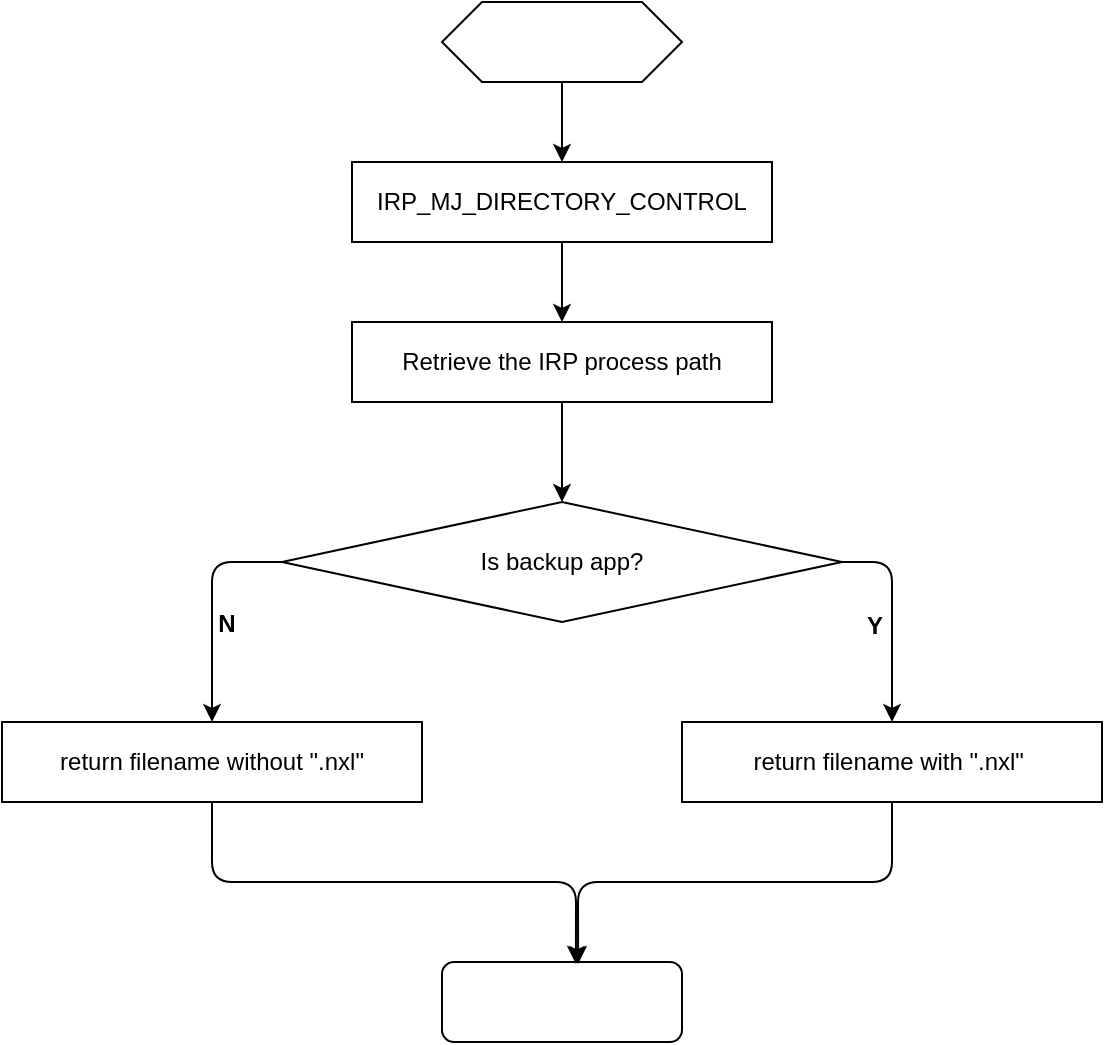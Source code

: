 <mxfile version="14.5.4" type="github">
  <diagram id="3b7WO4rr_zLypw5os_rb" name="Page-1">
    <mxGraphModel dx="1422" dy="789" grid="1" gridSize="10" guides="1" tooltips="1" connect="1" arrows="1" fold="1" page="1" pageScale="1" pageWidth="850" pageHeight="1100" math="0" shadow="0">
      <root>
        <mxCell id="0" />
        <mxCell id="1" parent="0" />
        <mxCell id="-3tM-keVwTwwfNCp3LF9-14" value="" style="edgeStyle=orthogonalEdgeStyle;rounded=0;orthogonalLoop=1;jettySize=auto;html=1;" edge="1" parent="1" source="-3tM-keVwTwwfNCp3LF9-1" target="-3tM-keVwTwwfNCp3LF9-2">
          <mxGeometry relative="1" as="geometry" />
        </mxCell>
        <mxCell id="-3tM-keVwTwwfNCp3LF9-1" value="" style="shape=hexagon;perimeter=hexagonPerimeter2;whiteSpace=wrap;html=1;fixedSize=1;" vertex="1" parent="1">
          <mxGeometry x="310" y="80" width="120" height="40" as="geometry" />
        </mxCell>
        <mxCell id="-3tM-keVwTwwfNCp3LF9-15" value="" style="edgeStyle=orthogonalEdgeStyle;rounded=0;orthogonalLoop=1;jettySize=auto;html=1;" edge="1" parent="1" source="-3tM-keVwTwwfNCp3LF9-2" target="-3tM-keVwTwwfNCp3LF9-13">
          <mxGeometry relative="1" as="geometry" />
        </mxCell>
        <mxCell id="-3tM-keVwTwwfNCp3LF9-2" value="IRP_MJ_DIRECTORY_CONTROL" style="rounded=0;whiteSpace=wrap;html=1;" vertex="1" parent="1">
          <mxGeometry x="265" y="160" width="210" height="40" as="geometry" />
        </mxCell>
        <mxCell id="-3tM-keVwTwwfNCp3LF9-3" value="Is backup app?" style="rhombus;whiteSpace=wrap;html=1;" vertex="1" parent="1">
          <mxGeometry x="230" y="330" width="280" height="60" as="geometry" />
        </mxCell>
        <mxCell id="-3tM-keVwTwwfNCp3LF9-4" value="" style="rounded=1;whiteSpace=wrap;html=1;" vertex="1" parent="1">
          <mxGeometry x="310" y="560" width="120" height="40" as="geometry" />
        </mxCell>
        <mxCell id="-3tM-keVwTwwfNCp3LF9-5" value="return filename without &quot;.nxl&quot;" style="rounded=0;whiteSpace=wrap;html=1;" vertex="1" parent="1">
          <mxGeometry x="90" y="440" width="210" height="40" as="geometry" />
        </mxCell>
        <mxCell id="-3tM-keVwTwwfNCp3LF9-6" value="return filename with &quot;.nxl&quot;&amp;nbsp;" style="rounded=0;whiteSpace=wrap;html=1;" vertex="1" parent="1">
          <mxGeometry x="430" y="440" width="210" height="40" as="geometry" />
        </mxCell>
        <mxCell id="-3tM-keVwTwwfNCp3LF9-16" value="" style="edgeStyle=orthogonalEdgeStyle;rounded=0;orthogonalLoop=1;jettySize=auto;html=1;" edge="1" parent="1" source="-3tM-keVwTwwfNCp3LF9-13" target="-3tM-keVwTwwfNCp3LF9-3">
          <mxGeometry relative="1" as="geometry" />
        </mxCell>
        <mxCell id="-3tM-keVwTwwfNCp3LF9-13" value="Retrieve the IRP process path" style="rounded=0;whiteSpace=wrap;html=1;" vertex="1" parent="1">
          <mxGeometry x="265" y="240" width="210" height="40" as="geometry" />
        </mxCell>
        <mxCell id="-3tM-keVwTwwfNCp3LF9-17" value="" style="endArrow=classic;html=1;exitX=0;exitY=0.5;exitDx=0;exitDy=0;entryX=0.5;entryY=0;entryDx=0;entryDy=0;edgeStyle=orthogonalEdgeStyle;" edge="1" parent="1" source="-3tM-keVwTwwfNCp3LF9-3" target="-3tM-keVwTwwfNCp3LF9-5">
          <mxGeometry width="50" height="50" relative="1" as="geometry">
            <mxPoint x="400" y="310" as="sourcePoint" />
            <mxPoint x="450" y="260" as="targetPoint" />
          </mxGeometry>
        </mxCell>
        <mxCell id="-3tM-keVwTwwfNCp3LF9-18" value="" style="endArrow=classic;html=1;exitX=1;exitY=0.5;exitDx=0;exitDy=0;edgeStyle=orthogonalEdgeStyle;" edge="1" parent="1" source="-3tM-keVwTwwfNCp3LF9-3" target="-3tM-keVwTwwfNCp3LF9-6">
          <mxGeometry width="50" height="50" relative="1" as="geometry">
            <mxPoint x="400" y="310" as="sourcePoint" />
            <mxPoint x="450" y="260" as="targetPoint" />
          </mxGeometry>
        </mxCell>
        <mxCell id="-3tM-keVwTwwfNCp3LF9-19" value="" style="endArrow=classic;html=1;entryX=0.558;entryY=0.025;entryDx=0;entryDy=0;entryPerimeter=0;exitX=0.5;exitY=1;exitDx=0;exitDy=0;edgeStyle=orthogonalEdgeStyle;" edge="1" parent="1" source="-3tM-keVwTwwfNCp3LF9-5" target="-3tM-keVwTwwfNCp3LF9-4">
          <mxGeometry width="50" height="50" relative="1" as="geometry">
            <mxPoint x="190" y="490" as="sourcePoint" />
            <mxPoint x="450" y="260" as="targetPoint" />
          </mxGeometry>
        </mxCell>
        <mxCell id="-3tM-keVwTwwfNCp3LF9-20" value="" style="endArrow=classic;html=1;exitX=0.5;exitY=1;exitDx=0;exitDy=0;entryX=0.567;entryY=0.025;entryDx=0;entryDy=0;entryPerimeter=0;edgeStyle=orthogonalEdgeStyle;" edge="1" parent="1" source="-3tM-keVwTwwfNCp3LF9-6" target="-3tM-keVwTwwfNCp3LF9-4">
          <mxGeometry width="50" height="50" relative="1" as="geometry">
            <mxPoint x="400" y="310" as="sourcePoint" />
            <mxPoint x="450" y="260" as="targetPoint" />
          </mxGeometry>
        </mxCell>
        <mxCell id="-3tM-keVwTwwfNCp3LF9-22" value="&lt;b&gt;N&lt;/b&gt;" style="text;html=1;align=center;verticalAlign=middle;resizable=0;points=[];autosize=1;" vertex="1" parent="1">
          <mxGeometry x="192" y="381" width="20" height="20" as="geometry" />
        </mxCell>
        <mxCell id="-3tM-keVwTwwfNCp3LF9-23" value="&lt;b&gt;Y&lt;/b&gt;" style="text;html=1;align=center;verticalAlign=middle;resizable=0;points=[];autosize=1;" vertex="1" parent="1">
          <mxGeometry x="516" y="382" width="20" height="20" as="geometry" />
        </mxCell>
      </root>
    </mxGraphModel>
  </diagram>
</mxfile>
